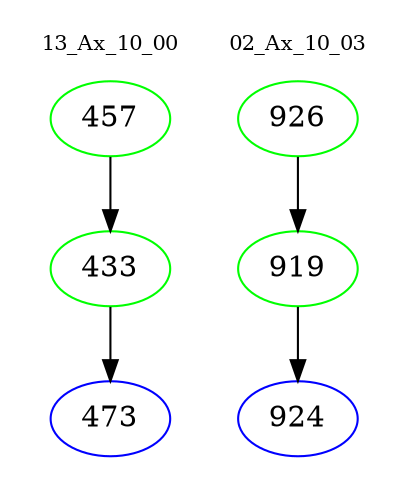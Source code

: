 digraph{
subgraph cluster_0 {
color = white
label = "13_Ax_10_00";
fontsize=10;
T0_457 [label="457", color="green"]
T0_457 -> T0_433 [color="black"]
T0_433 [label="433", color="green"]
T0_433 -> T0_473 [color="black"]
T0_473 [label="473", color="blue"]
}
subgraph cluster_1 {
color = white
label = "02_Ax_10_03";
fontsize=10;
T1_926 [label="926", color="green"]
T1_926 -> T1_919 [color="black"]
T1_919 [label="919", color="green"]
T1_919 -> T1_924 [color="black"]
T1_924 [label="924", color="blue"]
}
}
